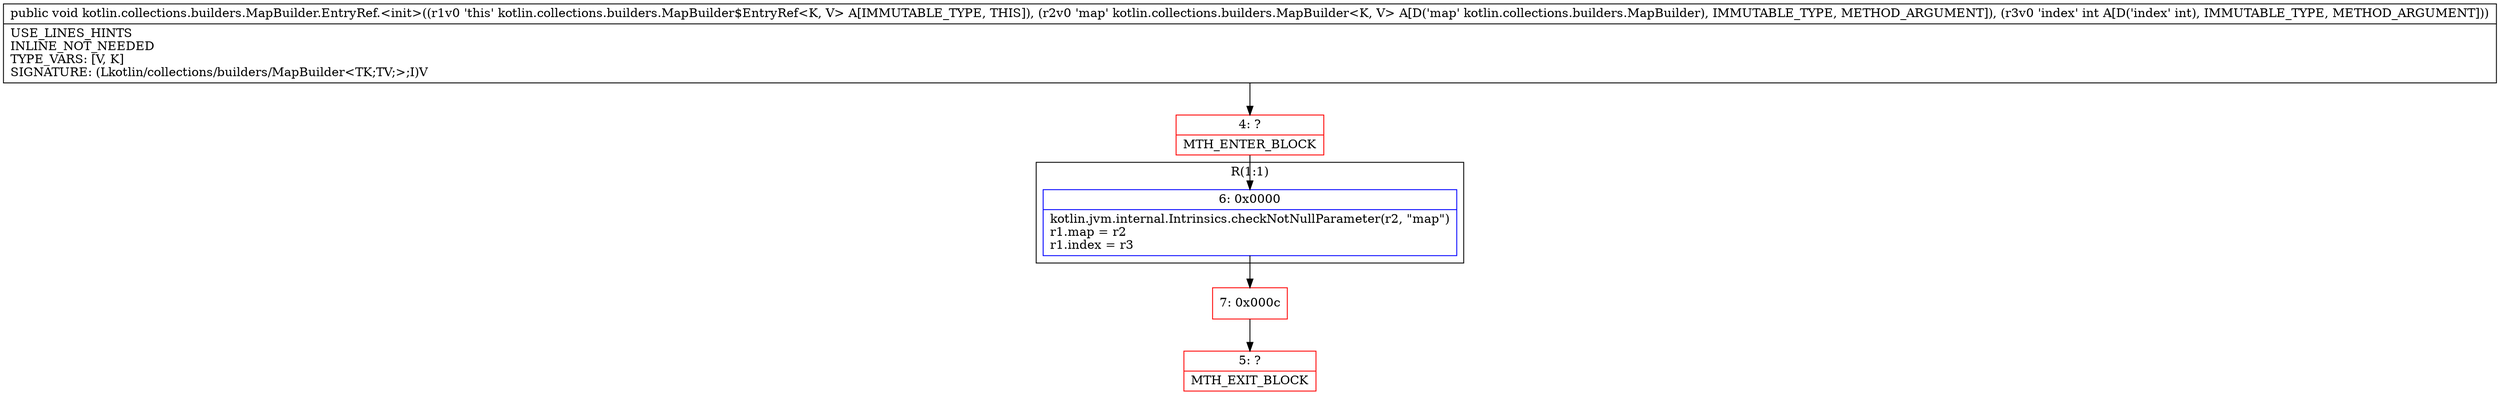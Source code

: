 digraph "CFG forkotlin.collections.builders.MapBuilder.EntryRef.\<init\>(Lkotlin\/collections\/builders\/MapBuilder;I)V" {
subgraph cluster_Region_1751066575 {
label = "R(1:1)";
node [shape=record,color=blue];
Node_6 [shape=record,label="{6\:\ 0x0000|kotlin.jvm.internal.Intrinsics.checkNotNullParameter(r2, \"map\")\lr1.map = r2\lr1.index = r3\l}"];
}
Node_4 [shape=record,color=red,label="{4\:\ ?|MTH_ENTER_BLOCK\l}"];
Node_7 [shape=record,color=red,label="{7\:\ 0x000c}"];
Node_5 [shape=record,color=red,label="{5\:\ ?|MTH_EXIT_BLOCK\l}"];
MethodNode[shape=record,label="{public void kotlin.collections.builders.MapBuilder.EntryRef.\<init\>((r1v0 'this' kotlin.collections.builders.MapBuilder$EntryRef\<K, V\> A[IMMUTABLE_TYPE, THIS]), (r2v0 'map' kotlin.collections.builders.MapBuilder\<K, V\> A[D('map' kotlin.collections.builders.MapBuilder), IMMUTABLE_TYPE, METHOD_ARGUMENT]), (r3v0 'index' int A[D('index' int), IMMUTABLE_TYPE, METHOD_ARGUMENT]))  | USE_LINES_HINTS\lINLINE_NOT_NEEDED\lTYPE_VARS: [V, K]\lSIGNATURE: (Lkotlin\/collections\/builders\/MapBuilder\<TK;TV;\>;I)V\l}"];
MethodNode -> Node_4;Node_6 -> Node_7;
Node_4 -> Node_6;
Node_7 -> Node_5;
}

